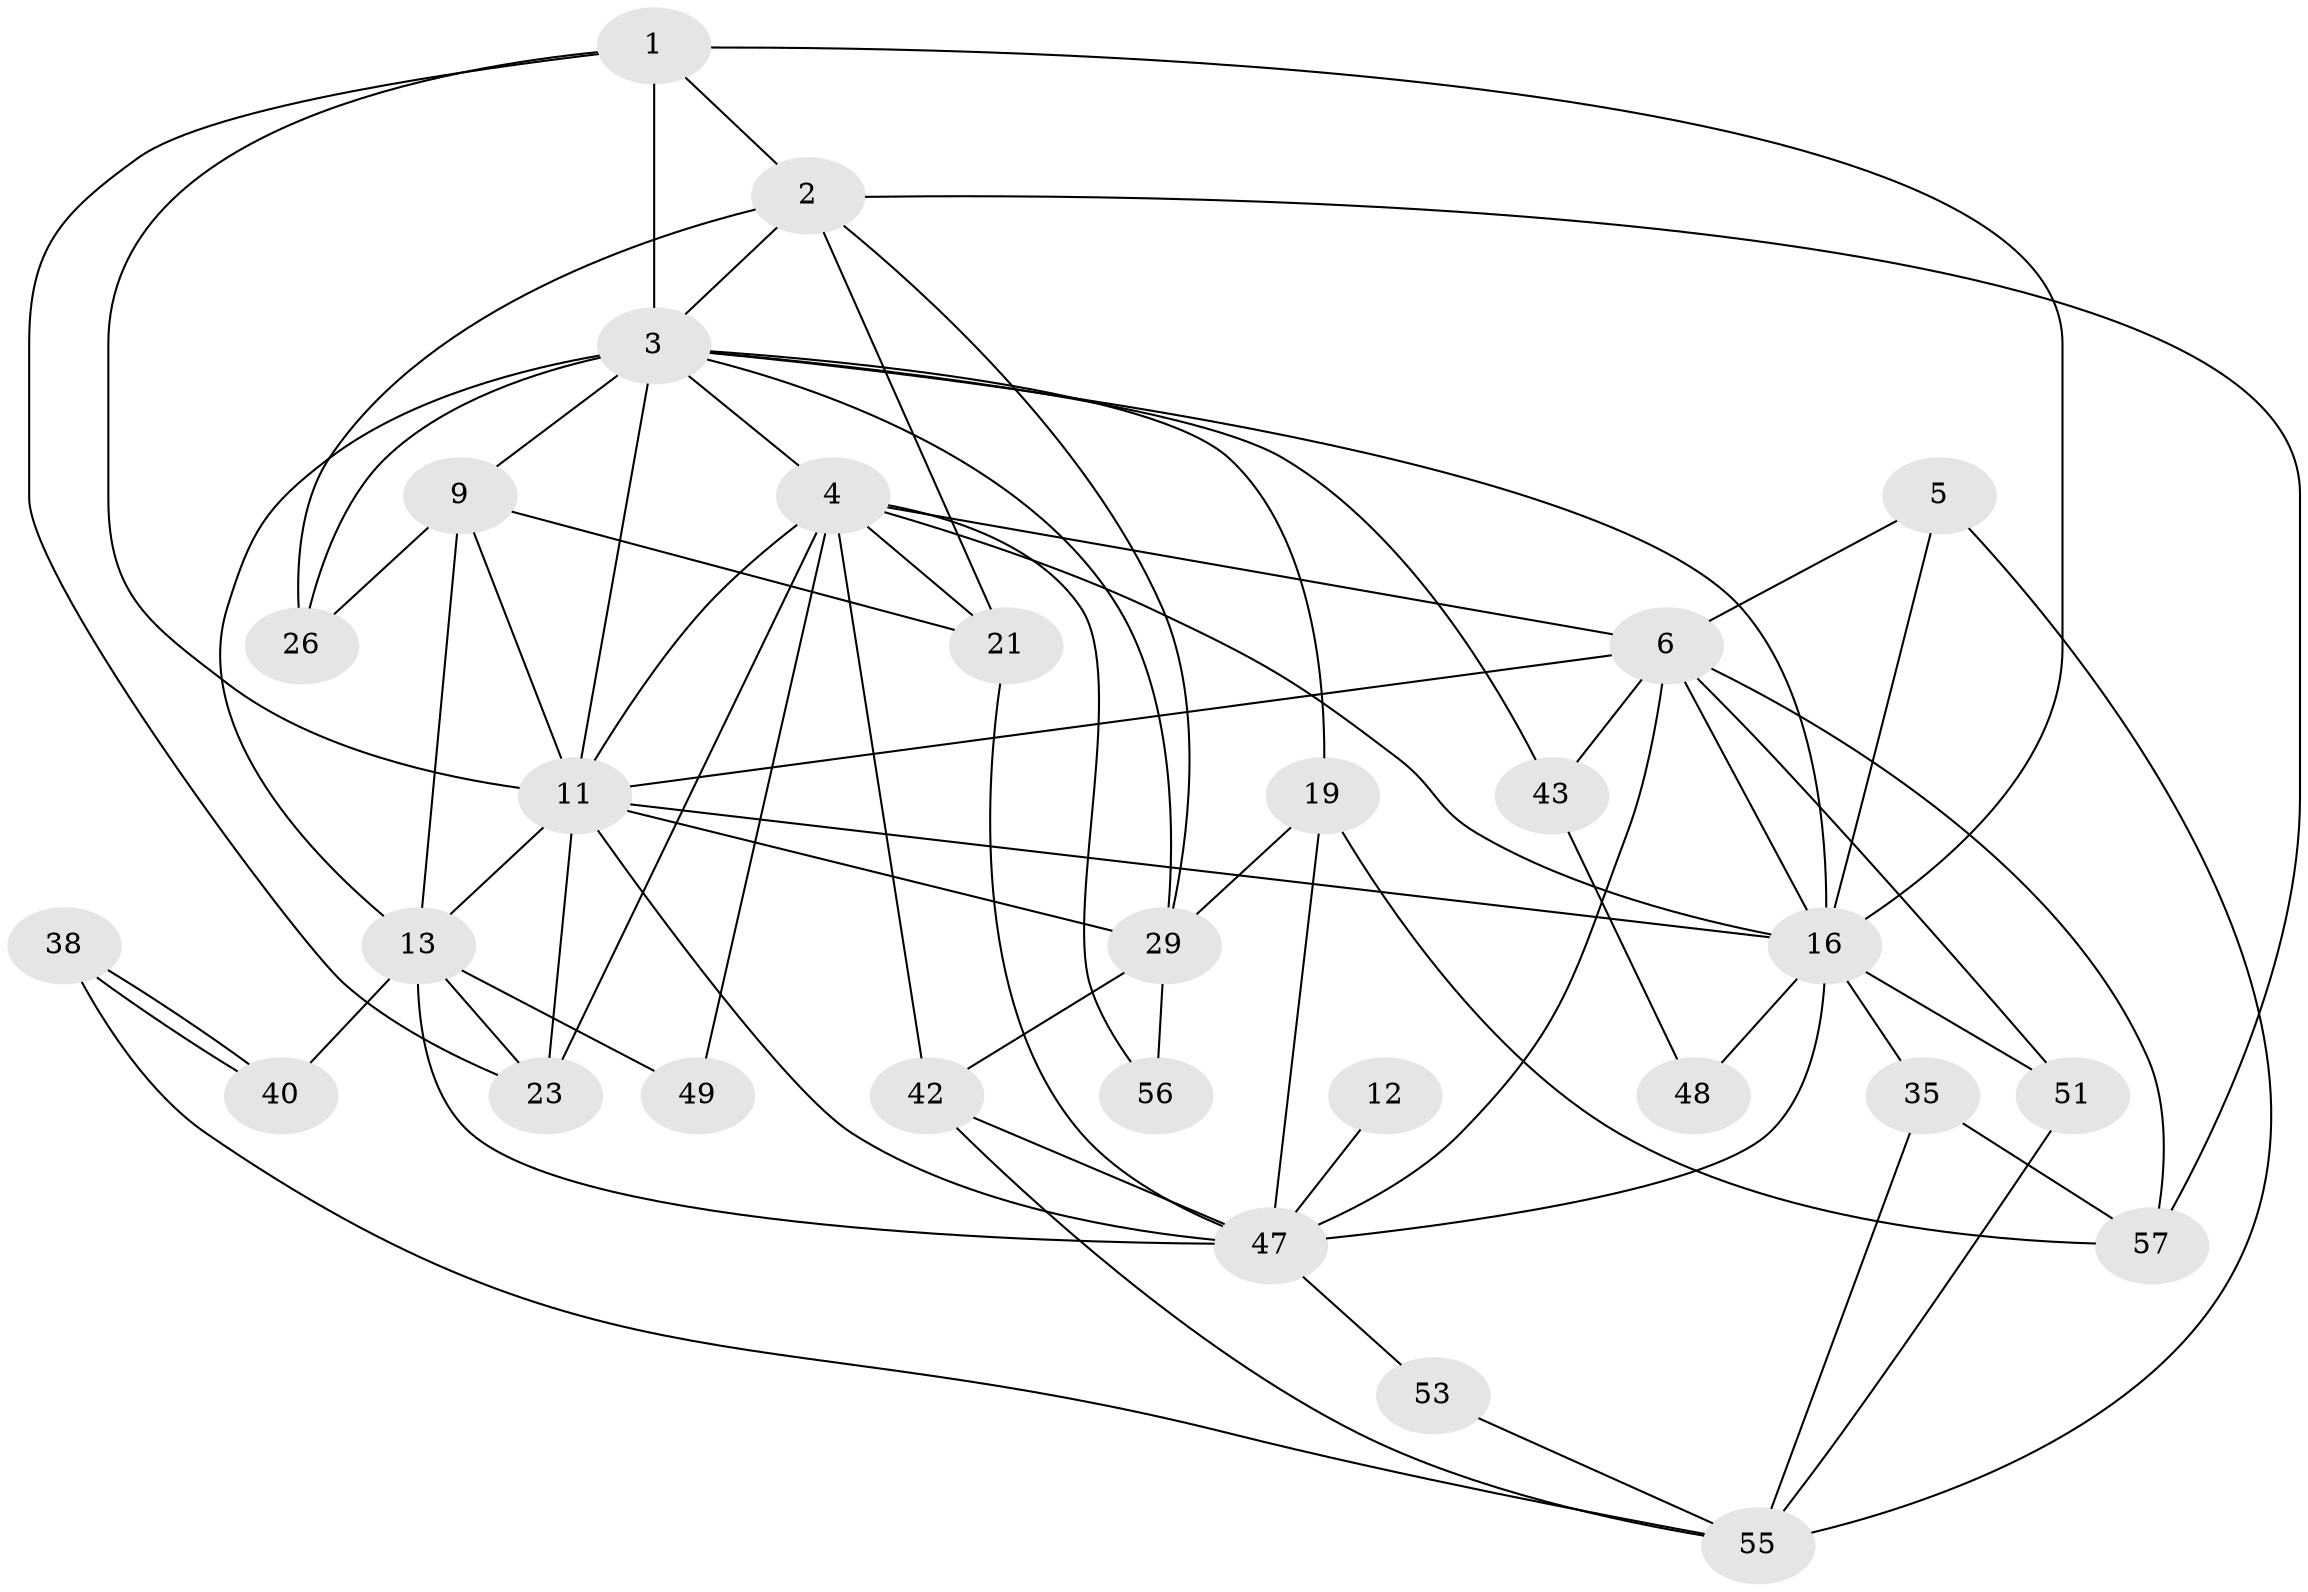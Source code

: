 // original degree distribution, {3: 0.23728813559322035, 2: 0.1694915254237288, 4: 0.2542372881355932, 5: 0.13559322033898305, 7: 0.03389830508474576, 6: 0.1694915254237288}
// Generated by graph-tools (version 1.1) at 2025/15/03/09/25 04:15:10]
// undirected, 29 vertices, 71 edges
graph export_dot {
graph [start="1"]
  node [color=gray90,style=filled];
  1 [super="+28"];
  2 [super="+36"];
  3 [super="+20+15+14"];
  4 [super="+7+17"];
  5;
  6 [super="+8"];
  9 [super="+33+34"];
  11 [super="+22+24+46"];
  12;
  13 [super="+27+37"];
  16 [super="+25+18+39"];
  19 [super="+41"];
  21;
  23 [super="+45"];
  26;
  29 [super="+32"];
  35;
  38;
  40;
  42;
  43;
  47 [super="+54"];
  48;
  49;
  51;
  53;
  55;
  56;
  57;
  1 -- 23;
  1 -- 16;
  1 -- 11;
  1 -- 3;
  1 -- 2;
  2 -- 26;
  2 -- 3;
  2 -- 21;
  2 -- 57;
  2 -- 29;
  3 -- 4 [weight=2];
  3 -- 9;
  3 -- 11 [weight=2];
  3 -- 13 [weight=3];
  3 -- 16 [weight=2];
  3 -- 26 [weight=2];
  3 -- 43;
  3 -- 19;
  3 -- 29;
  4 -- 6;
  4 -- 11;
  4 -- 49;
  4 -- 21;
  4 -- 23;
  4 -- 56;
  4 -- 42;
  4 -- 16;
  5 -- 55;
  5 -- 16;
  5 -- 6;
  6 -- 11 [weight=2];
  6 -- 16;
  6 -- 51;
  6 -- 43;
  6 -- 57;
  6 -- 47;
  9 -- 21;
  9 -- 26;
  9 -- 11 [weight=2];
  9 -- 13;
  11 -- 23;
  11 -- 16;
  11 -- 13;
  11 -- 29;
  11 -- 47;
  12 -- 47 [weight=2];
  13 -- 47 [weight=3];
  13 -- 49;
  13 -- 23;
  13 -- 40 [weight=2];
  16 -- 47;
  16 -- 48;
  16 -- 35;
  16 -- 51;
  19 -- 57;
  19 -- 29;
  19 -- 47 [weight=2];
  21 -- 47;
  29 -- 56;
  29 -- 42;
  35 -- 55;
  35 -- 57;
  38 -- 40;
  38 -- 40;
  38 -- 55;
  42 -- 55;
  42 -- 47;
  43 -- 48;
  47 -- 53;
  51 -- 55;
  53 -- 55;
}
